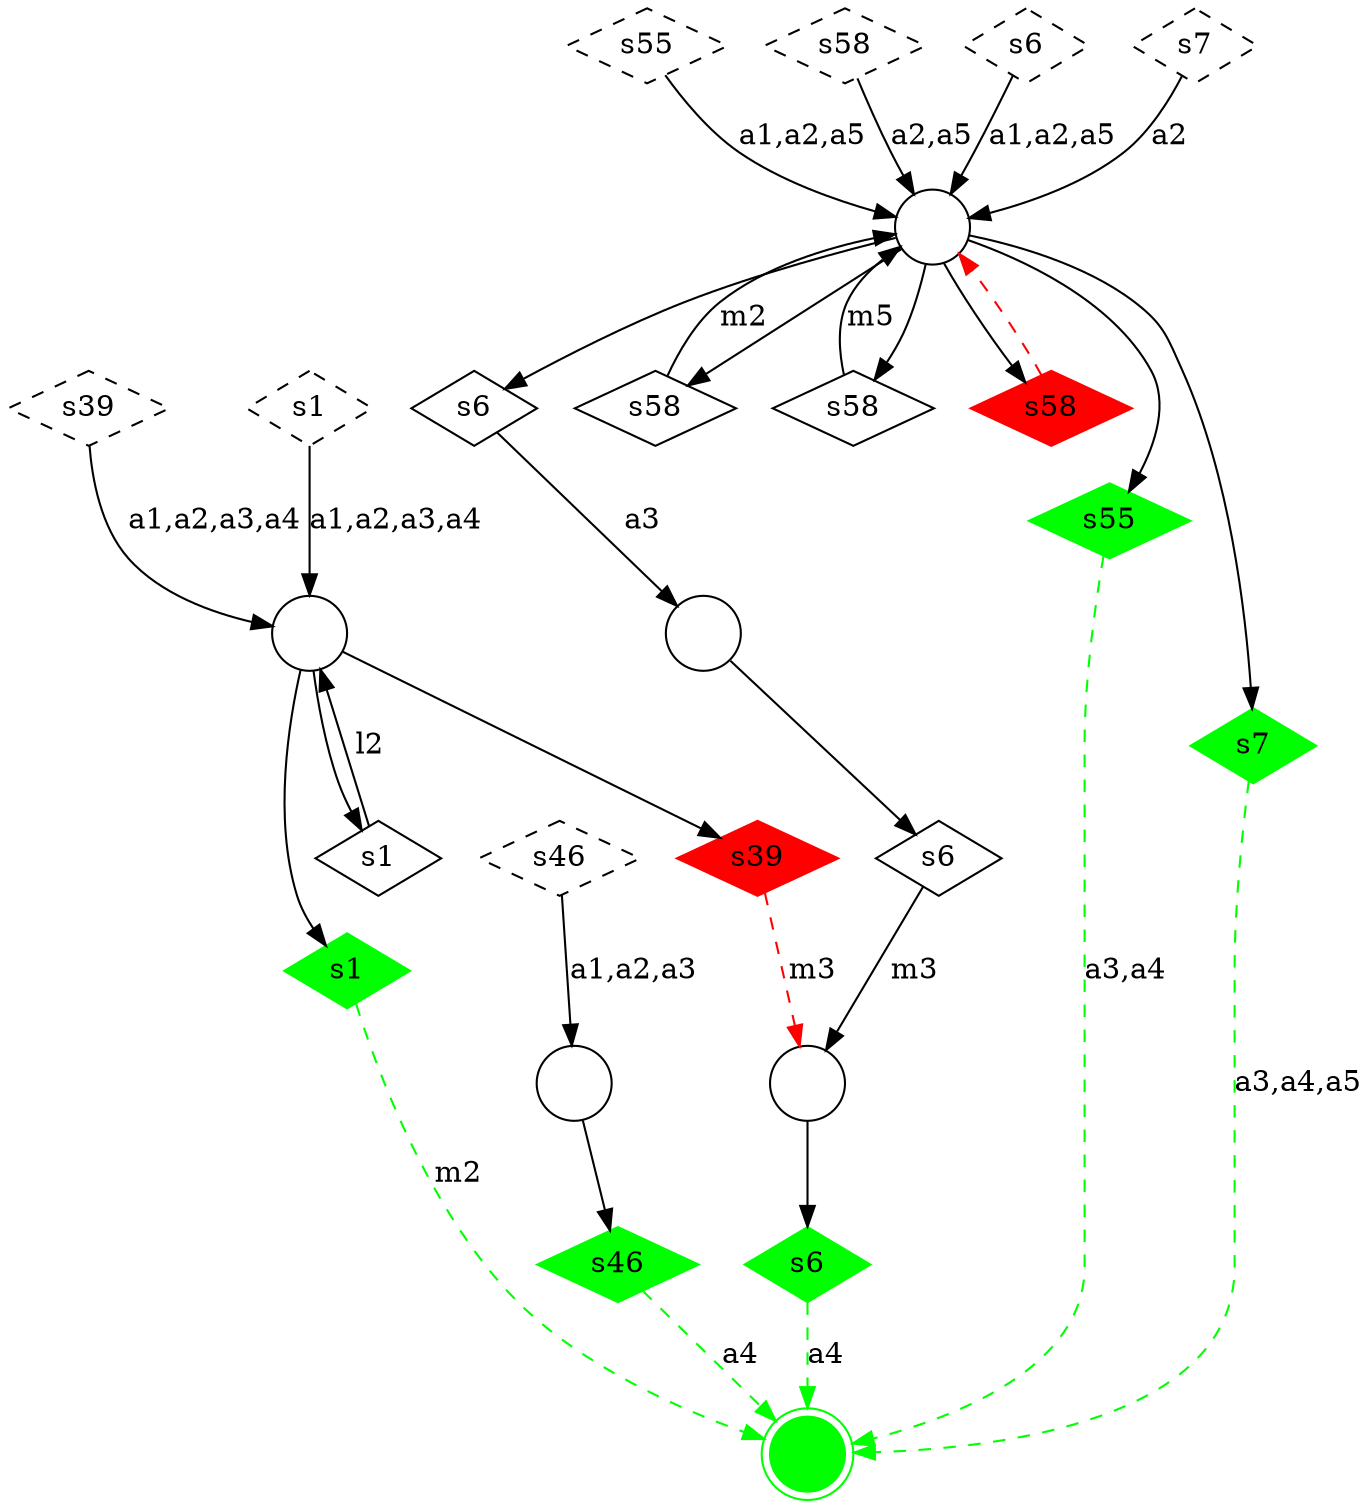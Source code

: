 digraph G {
  m6 [shape=circle,  label=""];
  m3 [shape=doublecircle, color = "green", style = "filled", label=""];
  m5 [shape=circle,  label=""];
  m0 [shape=circle,  label=""];
  m1 [shape=circle,  label=""];
  m4 [shape=circle,  label=""];
  u_s1_0 [shape=diamond, style = "dashed", label="s1"];
  u_s1_1 [shape=diamond,  label="s1"];
  u_s1_2 [shape=diamond, color = "green", style = "filled", label="s1"];
  u_s39_0 [shape=diamond, style = "dashed", label="s39"];
  u_s39_1 [shape=diamond, color = "red", style = "filled", label="s39"];
  u_s46_0 [shape=diamond, style = "dashed", label="s46"];
  u_s46_1 [shape=diamond, color = "green", style = "filled", label="s46"];
  u_s55_0 [shape=diamond, style = "dashed", label="s55"];
  u_s55_1 [shape=diamond, color = "green", style = "filled", label="s55"];
  u_s58_0 [shape=diamond, style = "dashed", label="s58"];
  u_s58_1 [shape=diamond,  label="s58"];
  u_s58_2 [shape=diamond,  label="s58"];
  u_s58_3 [shape=diamond, color = "red", style = "filled", label="s58"];
  u_s6_0 [shape=diamond, style = "dashed", label="s6"];
  u_s6_1 [shape=diamond,  label="s6"];
  u_s6_2 [shape=diamond,  label="s6"];
  u_s6_3 [shape=diamond, color = "green", style = "filled", label="s6"];
  u_s7_0 [shape=diamond, style = "dashed", label="s7"];
  u_s7_1 [shape=diamond, color = "green", style = "filled", label="s7"];
  u_s1_0 -> m5 [label="a1,a2,a3,a4" ];
  m5 -> u_s1_1 [label="" ];
  u_s1_1 -> m5 [label="l2" ];
  m5 -> u_s1_2 [label="" ];
  u_s1_2 -> m3 [label="m2" , color = "green", style = "dashed"];
  u_s39_0 -> m5 [label="a1,a2,a3,a4" ];
  m5 -> u_s39_1 [label="" ];
  u_s39_1 -> m4 [label="m3" , color = "red", style = "dashed"];
  u_s46_0 -> m0 [label="a1,a2,a3" ];
  m0 -> u_s46_1 [label="" ];
  u_s46_1 -> m3 [label="a4" , color = "green", style = "dashed"];
  u_s55_0 -> m1 [label="a1,a2,a5" ];
  m1 -> u_s55_1 [label="" ];
  u_s55_1 -> m3 [label="a3,a4" , color = "green", style = "dashed"];
  u_s58_0 -> m1 [label="a2,a5" ];
  m1 -> u_s58_1 [label="" ];
  u_s58_1 -> m1 [label="m2" ];
  m1 -> u_s58_2 [label="" ];
  u_s58_2 -> m1 [label="m5" ];
  m1 -> u_s58_3 [label="" ];
  u_s58_3 -> m1 [label="" , color = "red", style = "dashed"];
  u_s6_0 -> m1 [label="a1,a2,a5" ];
  m1 -> u_s6_1 [label="" ];
  u_s6_1 -> m6 [label="a3" ];
  m6 -> u_s6_2 [label="" ];
  u_s6_2 -> m4 [label="m3" ];
  m4 -> u_s6_3 [label="" ];
  u_s6_3 -> m3 [label="a4" , color = "green", style = "dashed"];
  u_s7_0 -> m1 [label="a2" ];
  m1 -> u_s7_1 [label="" ];
  u_s7_1 -> m3 [label="a3,a4,a5" , color = "green", style = "dashed"];
}
